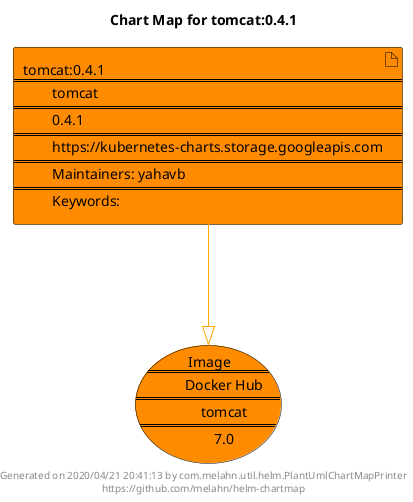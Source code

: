 @startuml
skinparam linetype ortho
skinparam backgroundColor white
skinparam usecaseBorderColor black
skinparam usecaseArrowColor LightSlateGray
skinparam artifactBorderColor black
skinparam artifactArrowColor LightSlateGray

title Chart Map for tomcat:0.4.1

'There is one referenced Helm Chart
artifact "tomcat:0.4.1\n====\n\ttomcat\n====\n\t0.4.1\n====\n\thttps://kubernetes-charts.storage.googleapis.com\n====\n\tMaintainers: yahavb\n====\n\tKeywords: " as tomcat_0_4_1 #Darkorange

'There is one referenced Docker Image
usecase "Image\n====\n\tDocker Hub\n====\n\ttomcat\n====\n\t7.0" as tomcat_7_0 #Darkorange

'Chart Dependencies
tomcat_0_4_1--[#orange]-|>tomcat_7_0

center footer Generated on 2020/04/21 20:41:13 by com.melahn.util.helm.PlantUmlChartMapPrinter\nhttps://github.com/melahn/helm-chartmap
@enduml
